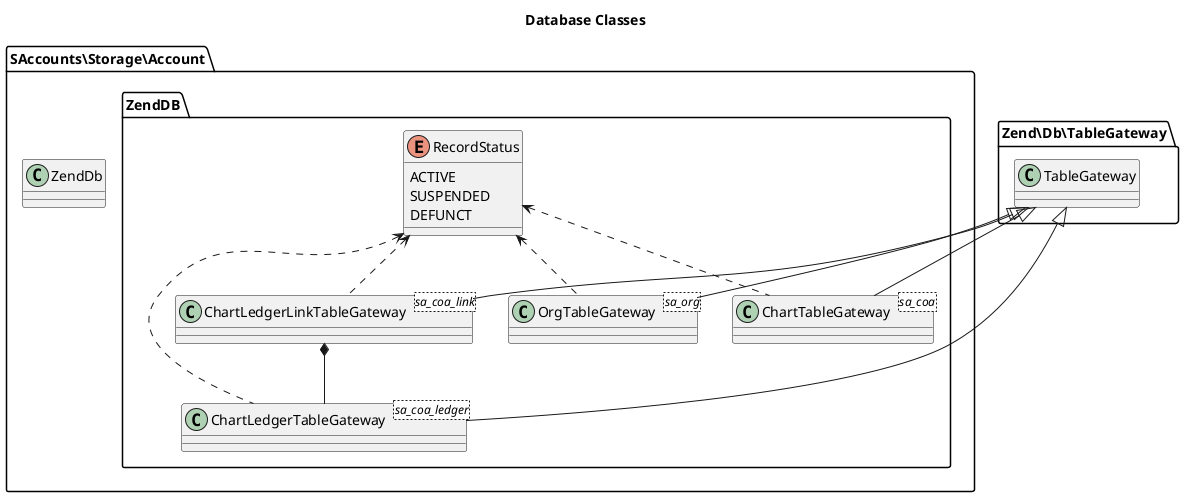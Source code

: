 @startuml
title Database Classes

package Zend\Db\TableGateway {
	class TableGateway
}

package SAccounts\Storage\Account {

	class ZendDb

	package ZendDB {

		enum RecordStatus {
			ACTIVE
			SUSPENDED
			DEFUNCT
		}

		class OrgTableGateway<sa_org>
		class ChartTableGateway<sa_coa>
		class ChartLedgerTableGateway<sa_coa_ledger>
		class ChartLedgerLinkTableGateway<sa_coa_link>
	}
}

TableGateway <|-- OrgTableGateway
TableGateway <|-- ChartTableGateway
TableGateway <|-- ChartLedgerTableGateway
TableGateway <|-- ChartLedgerLinkTableGateway
ChartLedgerLinkTableGateway *-- ChartLedgerTableGateway
RecordStatus <.. OrgTableGateway
RecordStatus <.. ChartTableGateway
RecordStatus <. ChartLedgerTableGateway
RecordStatus <.. ChartLedgerLinkTableGateway


@enduml